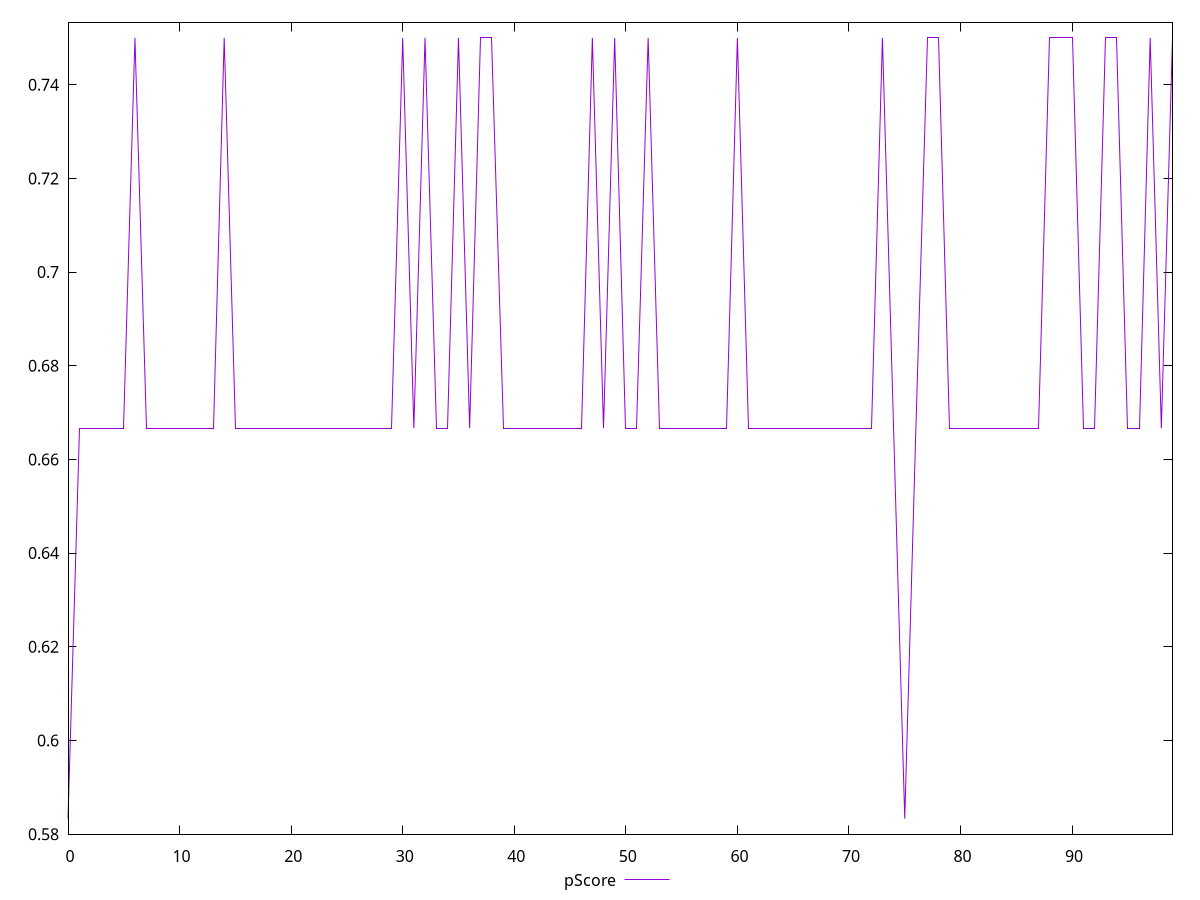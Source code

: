 reset

$pScore <<EOF
0 0.5833333333333334
1 0.6666666666666666
2 0.6666666666666666
3 0.6666666666666666
4 0.6666666666666666
5 0.6666666666666666
6 0.75
7 0.6666666666666666
8 0.6666666666666666
9 0.6666666666666666
10 0.6666666666666666
11 0.6666666666666666
12 0.6666666666666666
13 0.6666666666666666
14 0.75
15 0.6666666666666666
16 0.6666666666666666
17 0.6666666666666666
18 0.6666666666666666
19 0.6666666666666666
20 0.6666666666666666
21 0.6666666666666666
22 0.6666666666666666
23 0.6666666666666666
24 0.6666666666666666
25 0.6666666666666666
26 0.6666666666666666
27 0.6666666666666666
28 0.6666666666666666
29 0.6666666666666666
30 0.75
31 0.6666666666666666
32 0.75
33 0.6666666666666666
34 0.6666666666666666
35 0.75
36 0.6666666666666666
37 0.75
38 0.75
39 0.6666666666666666
40 0.6666666666666666
41 0.6666666666666666
42 0.6666666666666666
43 0.6666666666666666
44 0.6666666666666666
45 0.6666666666666666
46 0.6666666666666666
47 0.75
48 0.6666666666666666
49 0.75
50 0.6666666666666666
51 0.6666666666666666
52 0.75
53 0.6666666666666666
54 0.6666666666666666
55 0.6666666666666666
56 0.6666666666666666
57 0.6666666666666666
58 0.6666666666666666
59 0.6666666666666666
60 0.75
61 0.6666666666666666
62 0.6666666666666666
63 0.6666666666666666
64 0.6666666666666666
65 0.6666666666666666
66 0.6666666666666666
67 0.6666666666666666
68 0.6666666666666666
69 0.6666666666666666
70 0.6666666666666666
71 0.6666666666666666
72 0.6666666666666666
73 0.75
74 0.6666666666666666
75 0.5833333333333334
76 0.6666666666666666
77 0.75
78 0.75
79 0.6666666666666666
80 0.6666666666666666
81 0.6666666666666666
82 0.6666666666666666
83 0.6666666666666666
84 0.6666666666666666
85 0.6666666666666666
86 0.6666666666666666
87 0.6666666666666666
88 0.75
89 0.75
90 0.75
91 0.6666666666666666
92 0.6666666666666666
93 0.75
94 0.75
95 0.6666666666666666
96 0.6666666666666666
97 0.75
98 0.6666666666666666
99 0.75
EOF

set key outside below
set xrange [0:99]
set yrange [0.5800000000000001:0.7533333333333333]
set trange [0.5800000000000001:0.7533333333333333]
set terminal svg size 640, 500 enhanced background rgb 'white'
set output "reports/report_00031_2021-02-24T23-18-18.084Z/unused-css-rules/samples/astro/pScore/values.svg"

plot $pScore title "pScore" with line

reset
